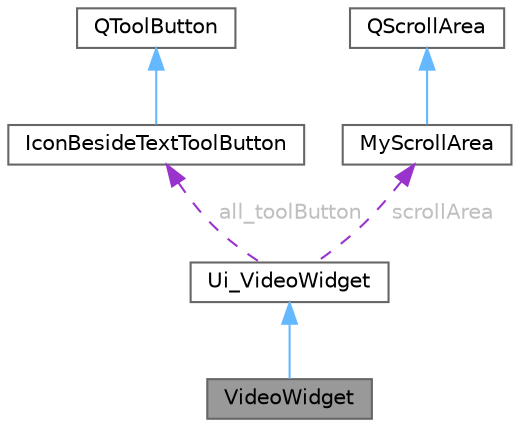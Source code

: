 digraph "VideoWidget"
{
 // LATEX_PDF_SIZE
  bgcolor="transparent";
  edge [fontname=Helvetica,fontsize=10,labelfontname=Helvetica,labelfontsize=10];
  node [fontname=Helvetica,fontsize=10,shape=box,height=0.2,width=0.4];
  Node1 [id="Node000001",label="VideoWidget",height=0.2,width=0.4,color="gray40", fillcolor="grey60", style="filled", fontcolor="black",tooltip=" "];
  Node2 -> Node1 [id="edge1_Node000001_Node000002",dir="back",color="steelblue1",style="solid",tooltip=" "];
  Node2 [id="Node000002",label="Ui_VideoWidget",height=0.2,width=0.4,color="gray40", fillcolor="white", style="filled",URL="$class_ui___video_widget.html",tooltip=" "];
  Node3 -> Node2 [id="edge2_Node000002_Node000003",dir="back",color="darkorchid3",style="dashed",tooltip=" ",label=" all_toolButton",fontcolor="grey" ];
  Node3 [id="Node000003",label="IconBesideTextToolButton",height=0.2,width=0.4,color="gray40", fillcolor="white", style="filled",URL="$class_icon_beside_text_tool_button.html",tooltip="自定义工具按钮类，图标与文本并排"];
  Node4 -> Node3 [id="edge3_Node000003_Node000004",dir="back",color="steelblue1",style="solid",tooltip=" "];
  Node4 [id="Node000004",label="QToolButton",height=0.2,width=0.4,color="gray40", fillcolor="white", style="filled",URL="$class_q_tool_button.html",tooltip="工具按钮类"];
  Node5 -> Node2 [id="edge4_Node000002_Node000005",dir="back",color="darkorchid3",style="dashed",tooltip=" ",label=" scrollArea",fontcolor="grey" ];
  Node5 [id="Node000005",label="MyScrollArea",height=0.2,width=0.4,color="gray40", fillcolor="white", style="filled",URL="$class_my_scroll_area.html",tooltip="自定义滚动区域类，继承自 QScrollArea，支持平滑滚动和返回顶部功能"];
  Node6 -> Node5 [id="edge5_Node000005_Node000006",dir="back",color="steelblue1",style="solid",tooltip=" "];
  Node6 [id="Node000006",label="QScrollArea",height=0.2,width=0.4,color="gray40", fillcolor="white", style="filled",tooltip=" "];
}
